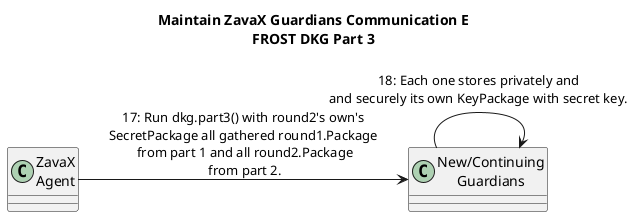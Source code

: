 @startuml
left to right direction
title Maintain ZavaX Guardians Communication E\nFROST DKG Part 3

class "ZavaX\nAgent" as ZA
class "New/Continuing\nGuardians" as NV

ZA -down-> NV : 17: Run dkg.part3() with round2's own's\nSecretPackage all gathered round1.Package\n from part 1 and all round2.Package\n from part 2.
NV -down-> NV : 18: Each one stores privately and\nand securely its own KeyPackage with secret key.

@enduml